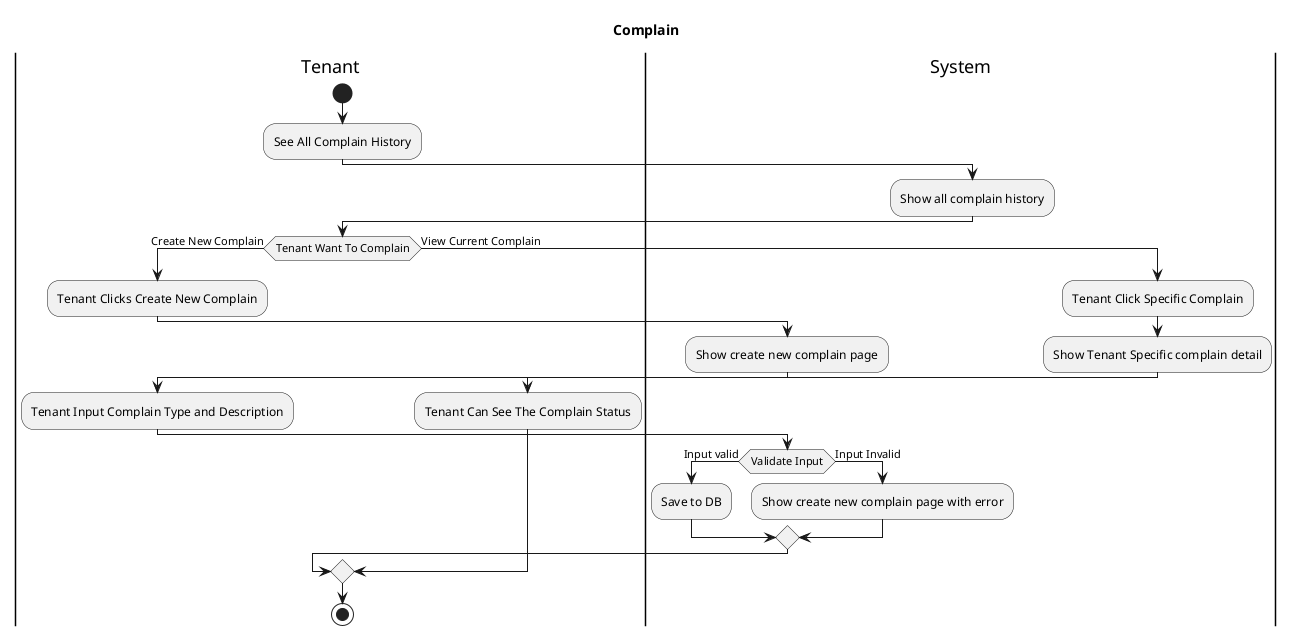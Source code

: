 @startuml
title Complain
|Tenant|
start
:See All Complain History;

|System|
:Show all complain history;

|Tenant|
If (Tenant Want To Complain) then (Create New Complain)
        :Tenant Clicks Create New Complain;
        |System|
        :Show create new complain page;
        |Tenant|
        :Tenant Input Complain Type and Description;
        |System|
        if (Validate Input) then (Input valid)
          :Save to DB;
        else (Input Invalid)
          :Show create new complain page with error;
        endif
else (View Current Complain)
        :Tenant Click Specific Complain;
        |System|
        :Show Tenant Specific complain detail;
        |Tenant|
        :Tenant Can See The Complain Status;
        
endif
stop
@enduml
